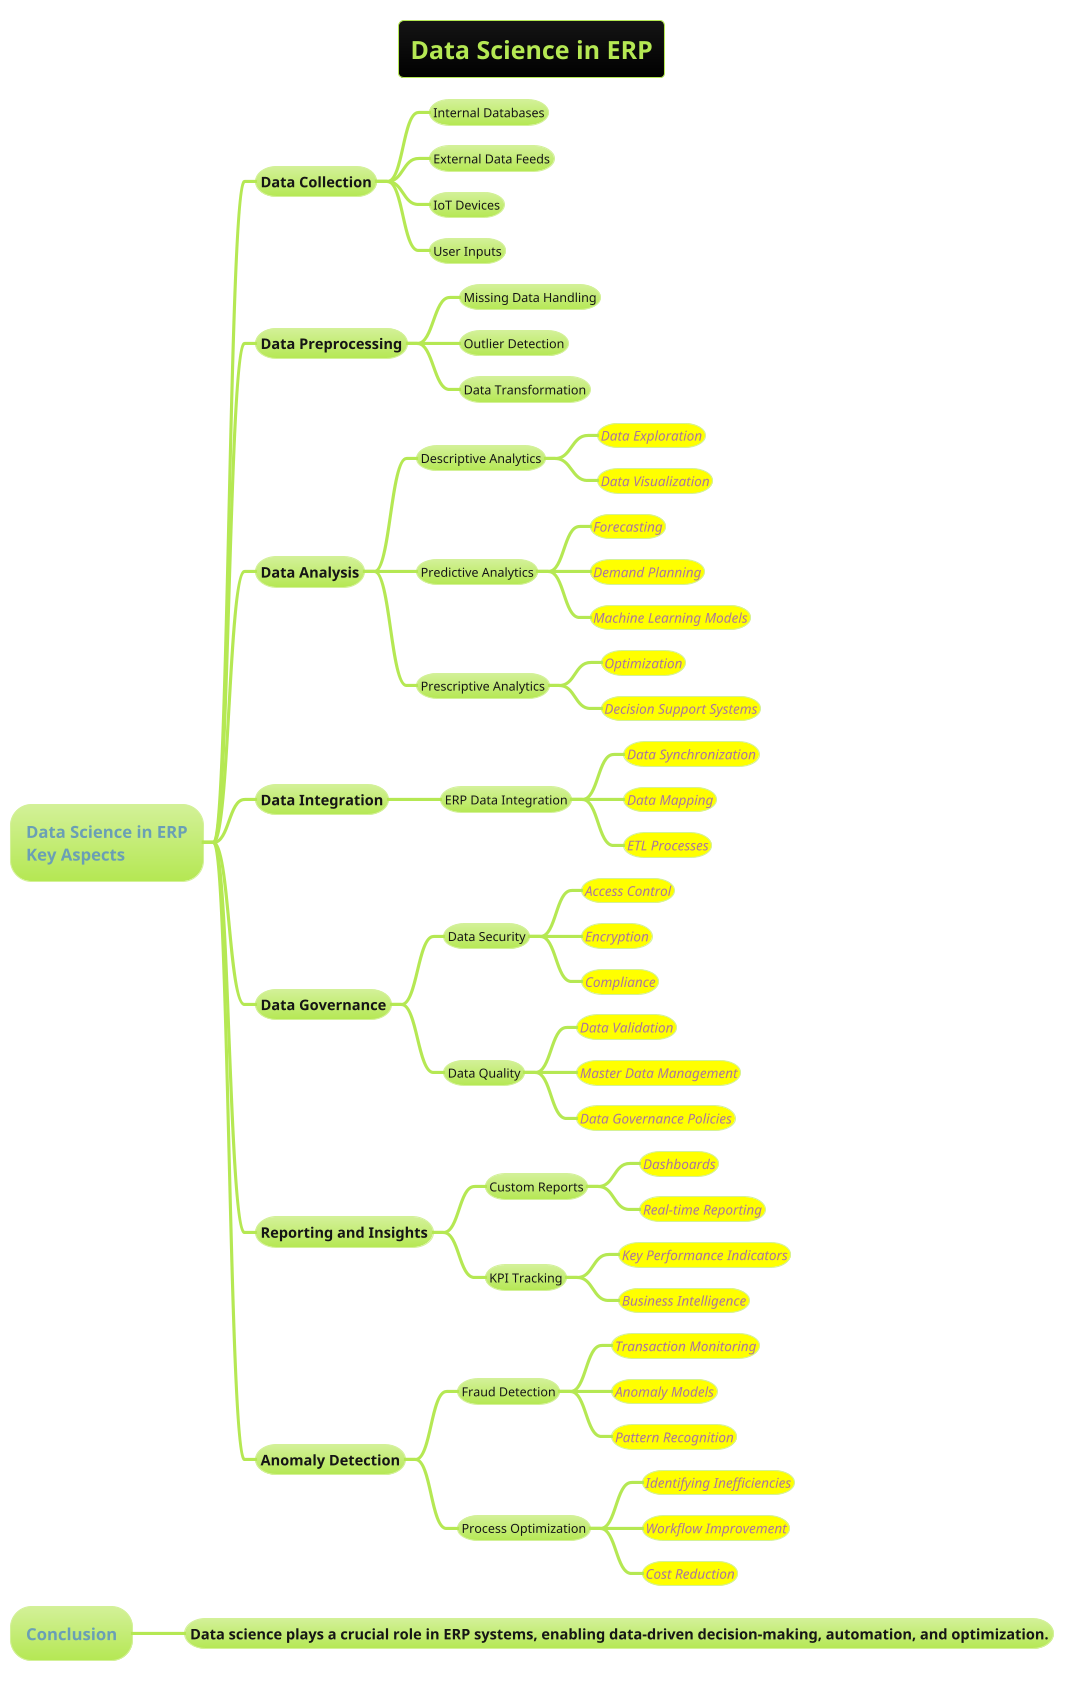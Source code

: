 @startmindmap
title =Data Science in ERP
!theme hacker

* Data Science in ERP\nKey Aspects
** Data Collection
*** Internal Databases
*** External Data Feeds
*** IoT Devices
*** User Inputs

** Data Preprocessing
*** Missing Data Handling
*** Outlier Detection
*** Data Transformation

** Data Analysis
*** Descriptive Analytics
****[#yellow] ====<size:13>Data Exploration
****[#yellow] ====<size:13>Data Visualization
*** Predictive Analytics
****[#yellow] ====<size:13>Forecasting
****[#yellow] ====<size:13>Demand Planning
****[#yellow] ====<size:13>Machine Learning Models
*** Prescriptive Analytics
****[#yellow] ====<size:13>Optimization
****[#yellow] ====<size:13>Decision Support Systems

** Data Integration
*** ERP Data Integration
****[#yellow] ====<size:13>Data Synchronization
****[#yellow] ====<size:13>Data Mapping
****[#yellow] ====<size:13>ETL Processes

** Data Governance
*** Data Security
****[#yellow] ====<size:13>Access Control
****[#yellow] ====<size:13>Encryption
****[#yellow] ====<size:13>Compliance
*** Data Quality
****[#yellow] ====<size:13>Data Validation
****[#yellow] ====<size:13>Master Data Management
****[#yellow] ====<size:13>Data Governance Policies

** Reporting and Insights
*** Custom Reports
****[#yellow] ====<size:13>Dashboards
****[#yellow] ====<size:13>Real-time Reporting
*** KPI Tracking
****[#yellow] ====<size:13>Key Performance Indicators
****[#yellow] ====<size:13>Business Intelligence

** Anomaly Detection
*** Fraud Detection
****[#yellow] ====<size:13>Transaction Monitoring
****[#yellow] ====<size:13>Anomaly Models
****[#yellow] ====<size:13>Pattern Recognition
*** Process Optimization
****[#yellow] ====<size:13>Identifying Inefficiencies
****[#yellow] ====<size:13>Workflow Improvement
****[#yellow] ====<size:13>Cost Reduction

* Conclusion
** Data science plays a crucial role in ERP systems, enabling data-driven decision-making, automation, and optimization.
@endmindmap
